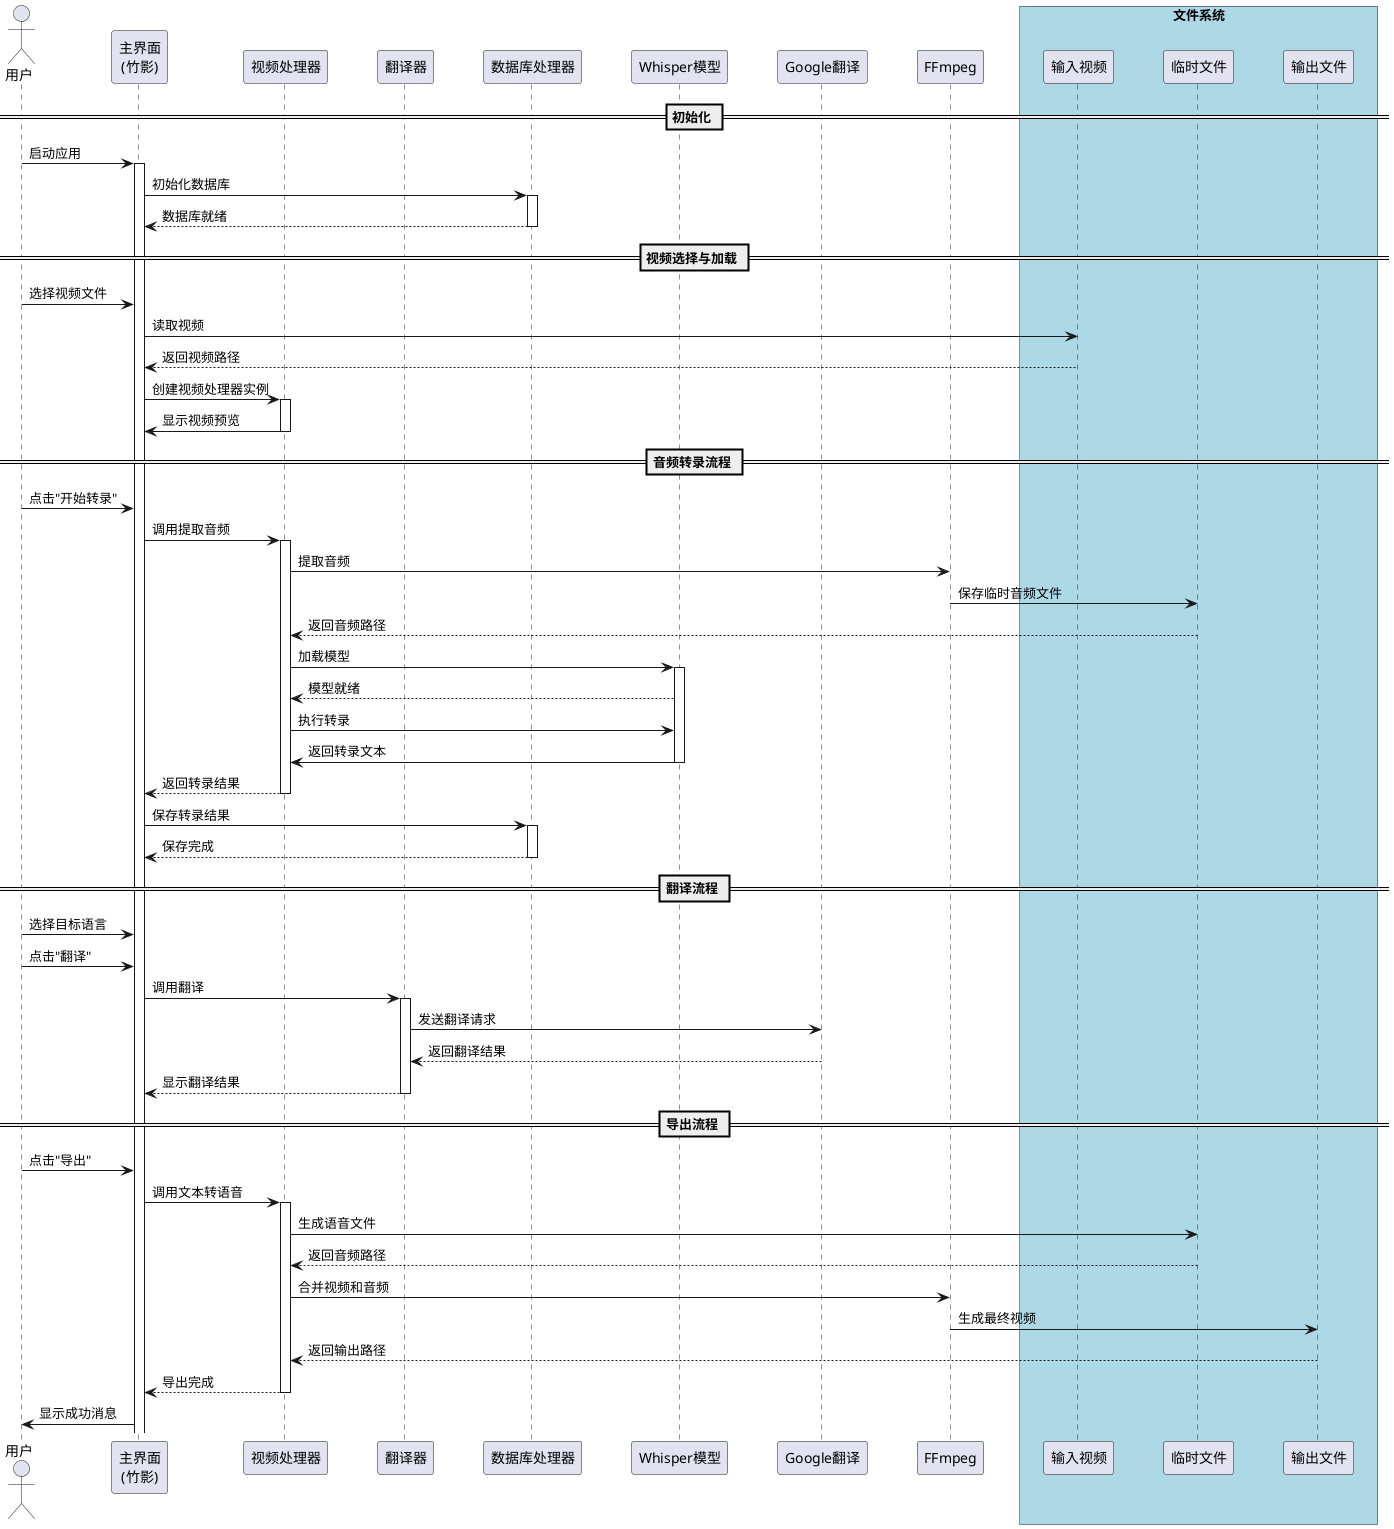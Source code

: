 @startuml 竹影工作流程

skinparam ParticipantPadding 20
skinparam BoxPadding 10

actor 用户
participant "主界面\n(竹影)" as UI
participant "视频处理器" as VideoProcessor
participant "翻译器" as Translator
participant "数据库处理器" as DB
participant "Whisper模型" as Whisper
participant "Google翻译" as GoogleTranslate
participant "FFmpeg" as FFmpeg

box "文件系统" #LightBlue
    participant "输入视频" as InputVideo
    participant "临时文件" as TempFiles
    participant "输出文件" as OutputFiles
end box

== 初始化 ==
用户 -> UI: 启动应用
activate UI
UI -> DB: 初始化数据库
activate DB
DB --> UI: 数据库就绪
deactivate DB

== 视频选择与加载 ==
用户 -> UI: 选择视频文件
UI -> InputVideo: 读取视频
InputVideo --> UI: 返回视频路径
UI -> VideoProcessor: 创建视频处理器实例
activate VideoProcessor
VideoProcessor -> UI: 显示视频预览
deactivate VideoProcessor

== 音频转录流程 ==
用户 -> UI: 点击"开始转录"
UI -> VideoProcessor: 调用提取音频
activate VideoProcessor
VideoProcessor -> FFmpeg: 提取音频
FFmpeg -> TempFiles: 保存临时音频文件
TempFiles --> VideoProcessor: 返回音频路径

VideoProcessor -> Whisper: 加载模型
activate Whisper
Whisper --> VideoProcessor: 模型就绪
VideoProcessor -> Whisper: 执行转录
Whisper -> VideoProcessor: 返回转录文本
deactivate Whisper

VideoProcessor --> UI: 返回转录结果
deactivate VideoProcessor
UI -> DB: 保存转录结果
activate DB
DB --> UI: 保存完成
deactivate DB

== 翻译流程 ==
用户 -> UI: 选择目标语言
用户 -> UI: 点击"翻译"
UI -> Translator: 调用翻译
activate Translator
Translator -> GoogleTranslate: 发送翻译请求
GoogleTranslate --> Translator: 返回翻译结果
Translator --> UI: 显示翻译结果
deactivate Translator

== 导出流程 ==
用户 -> UI: 点击"导出"
UI -> VideoProcessor: 调用文本转语音
activate VideoProcessor
VideoProcessor -> TempFiles: 生成语音文件
TempFiles --> VideoProcessor: 返回音频路径

VideoProcessor -> FFmpeg: 合并视频和音频
FFmpeg -> OutputFiles: 生成最终视频
OutputFiles --> VideoProcessor: 返回输出路径
VideoProcessor --> UI: 导出完成
deactivate VideoProcessor

UI -> 用户: 显示成功消息

@enduml